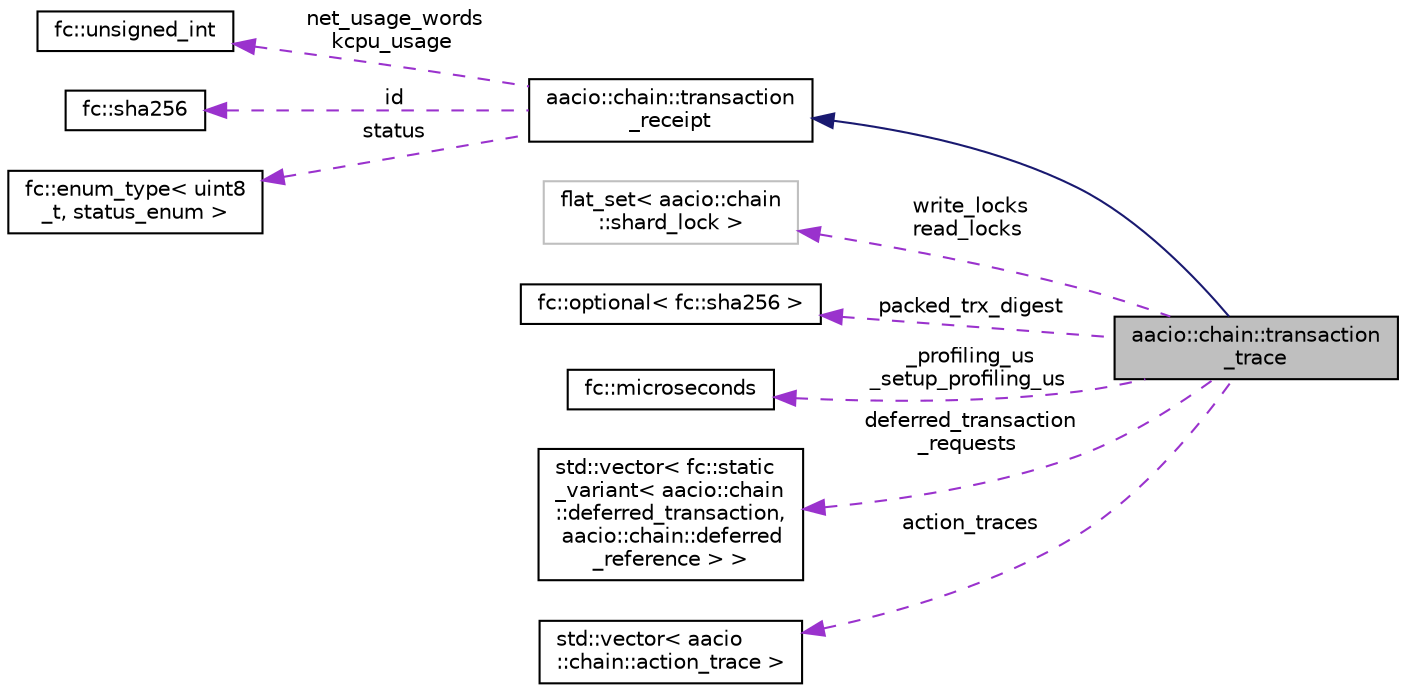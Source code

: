 digraph "aacio::chain::transaction_trace"
{
  edge [fontname="Helvetica",fontsize="10",labelfontname="Helvetica",labelfontsize="10"];
  node [fontname="Helvetica",fontsize="10",shape=record];
  rankdir="LR";
  Node2 [label="aacio::chain::transaction\l_trace",height=0.2,width=0.4,color="black", fillcolor="grey75", style="filled", fontcolor="black"];
  Node3 -> Node2 [dir="back",color="midnightblue",fontsize="10",style="solid",fontname="Helvetica"];
  Node3 [label="aacio::chain::transaction\l_receipt",height=0.2,width=0.4,color="black", fillcolor="white", style="filled",URL="$structaacio_1_1chain_1_1transaction__receipt.html"];
  Node4 -> Node3 [dir="back",color="darkorchid3",fontsize="10",style="dashed",label=" net_usage_words\nkcpu_usage" ,fontname="Helvetica"];
  Node4 [label="fc::unsigned_int",height=0.2,width=0.4,color="black", fillcolor="white", style="filled",URL="$structfc_1_1unsigned__int.html"];
  Node5 -> Node3 [dir="back",color="darkorchid3",fontsize="10",style="dashed",label=" id" ,fontname="Helvetica"];
  Node5 [label="fc::sha256",height=0.2,width=0.4,color="black", fillcolor="white", style="filled",URL="$classfc_1_1sha256.html"];
  Node6 -> Node3 [dir="back",color="darkorchid3",fontsize="10",style="dashed",label=" status" ,fontname="Helvetica"];
  Node6 [label="fc::enum_type\< uint8\l_t, status_enum \>",height=0.2,width=0.4,color="black", fillcolor="white", style="filled",URL="$classfc_1_1enum__type.html"];
  Node7 -> Node2 [dir="back",color="darkorchid3",fontsize="10",style="dashed",label=" write_locks\nread_locks" ,fontname="Helvetica"];
  Node7 [label="flat_set\< aacio::chain\l::shard_lock \>",height=0.2,width=0.4,color="grey75", fillcolor="white", style="filled"];
  Node8 -> Node2 [dir="back",color="darkorchid3",fontsize="10",style="dashed",label=" packed_trx_digest" ,fontname="Helvetica"];
  Node8 [label="fc::optional\< fc::sha256 \>",height=0.2,width=0.4,color="black", fillcolor="white", style="filled",URL="$classfc_1_1optional.html"];
  Node9 -> Node2 [dir="back",color="darkorchid3",fontsize="10",style="dashed",label=" _profiling_us\n_setup_profiling_us" ,fontname="Helvetica"];
  Node9 [label="fc::microseconds",height=0.2,width=0.4,color="black", fillcolor="white", style="filled",URL="$classfc_1_1microseconds.html"];
  Node10 -> Node2 [dir="back",color="darkorchid3",fontsize="10",style="dashed",label=" deferred_transaction\l_requests" ,fontname="Helvetica"];
  Node10 [label="std::vector\< fc::static\l_variant\< aacio::chain\l::deferred_transaction,\l aacio::chain::deferred\l_reference \> \>",height=0.2,width=0.4,color="black", fillcolor="white", style="filled",URL="$classstd_1_1vector.html"];
  Node11 -> Node2 [dir="back",color="darkorchid3",fontsize="10",style="dashed",label=" action_traces" ,fontname="Helvetica"];
  Node11 [label="std::vector\< aacio\l::chain::action_trace \>",height=0.2,width=0.4,color="black", fillcolor="white", style="filled",URL="$classstd_1_1vector.html"];
}
